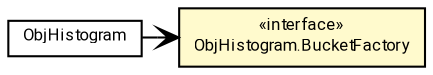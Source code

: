 #!/usr/local/bin/dot
#
# Class diagram 
# Generated by UMLGraph version R5_7_2-60-g0e99a6 (http://www.spinellis.gr/umlgraph/)
#

digraph G {
	graph [fontnames="svg"]
	edge [fontname="Roboto",fontsize=7,labelfontname="Roboto",labelfontsize=7,color="black"];
	node [fontname="Roboto",fontcolor="black",fontsize=8,shape=plaintext,margin=0,width=0,height=0];
	nodesep=0.15;
	ranksep=0.25;
	rankdir=LR;
	// de.lmu.ifi.dbs.elki.utilities.datastructures.histogram.ObjHistogram<T>
	c7616286 [label=<<table title="de.lmu.ifi.dbs.elki.utilities.datastructures.histogram.ObjHistogram" border="0" cellborder="1" cellspacing="0" cellpadding="2" href="ObjHistogram.html" target="_parent">
		<tr><td><table border="0" cellspacing="0" cellpadding="1">
		<tr><td align="center" balign="center"> <font face="Roboto">ObjHistogram</font> </td></tr>
		</table></td></tr>
		</table>>, URL="ObjHistogram.html"];
	// de.lmu.ifi.dbs.elki.utilities.datastructures.histogram.ObjHistogram.BucketFactory<T>
	c7616288 [label=<<table title="de.lmu.ifi.dbs.elki.utilities.datastructures.histogram.ObjHistogram.BucketFactory" border="0" cellborder="1" cellspacing="0" cellpadding="2" bgcolor="lemonChiffon" href="ObjHistogram.BucketFactory.html" target="_parent">
		<tr><td><table border="0" cellspacing="0" cellpadding="1">
		<tr><td align="center" balign="center"> &#171;interface&#187; </td></tr>
		<tr><td align="center" balign="center"> <font face="Roboto">ObjHistogram.BucketFactory</font> </td></tr>
		</table></td></tr>
		</table>>, URL="ObjHistogram.BucketFactory.html"];
	// de.lmu.ifi.dbs.elki.utilities.datastructures.histogram.ObjHistogram<T> navassoc de.lmu.ifi.dbs.elki.utilities.datastructures.histogram.ObjHistogram.BucketFactory<T>
	c7616286 -> c7616288 [arrowhead=open,weight=1];
}

